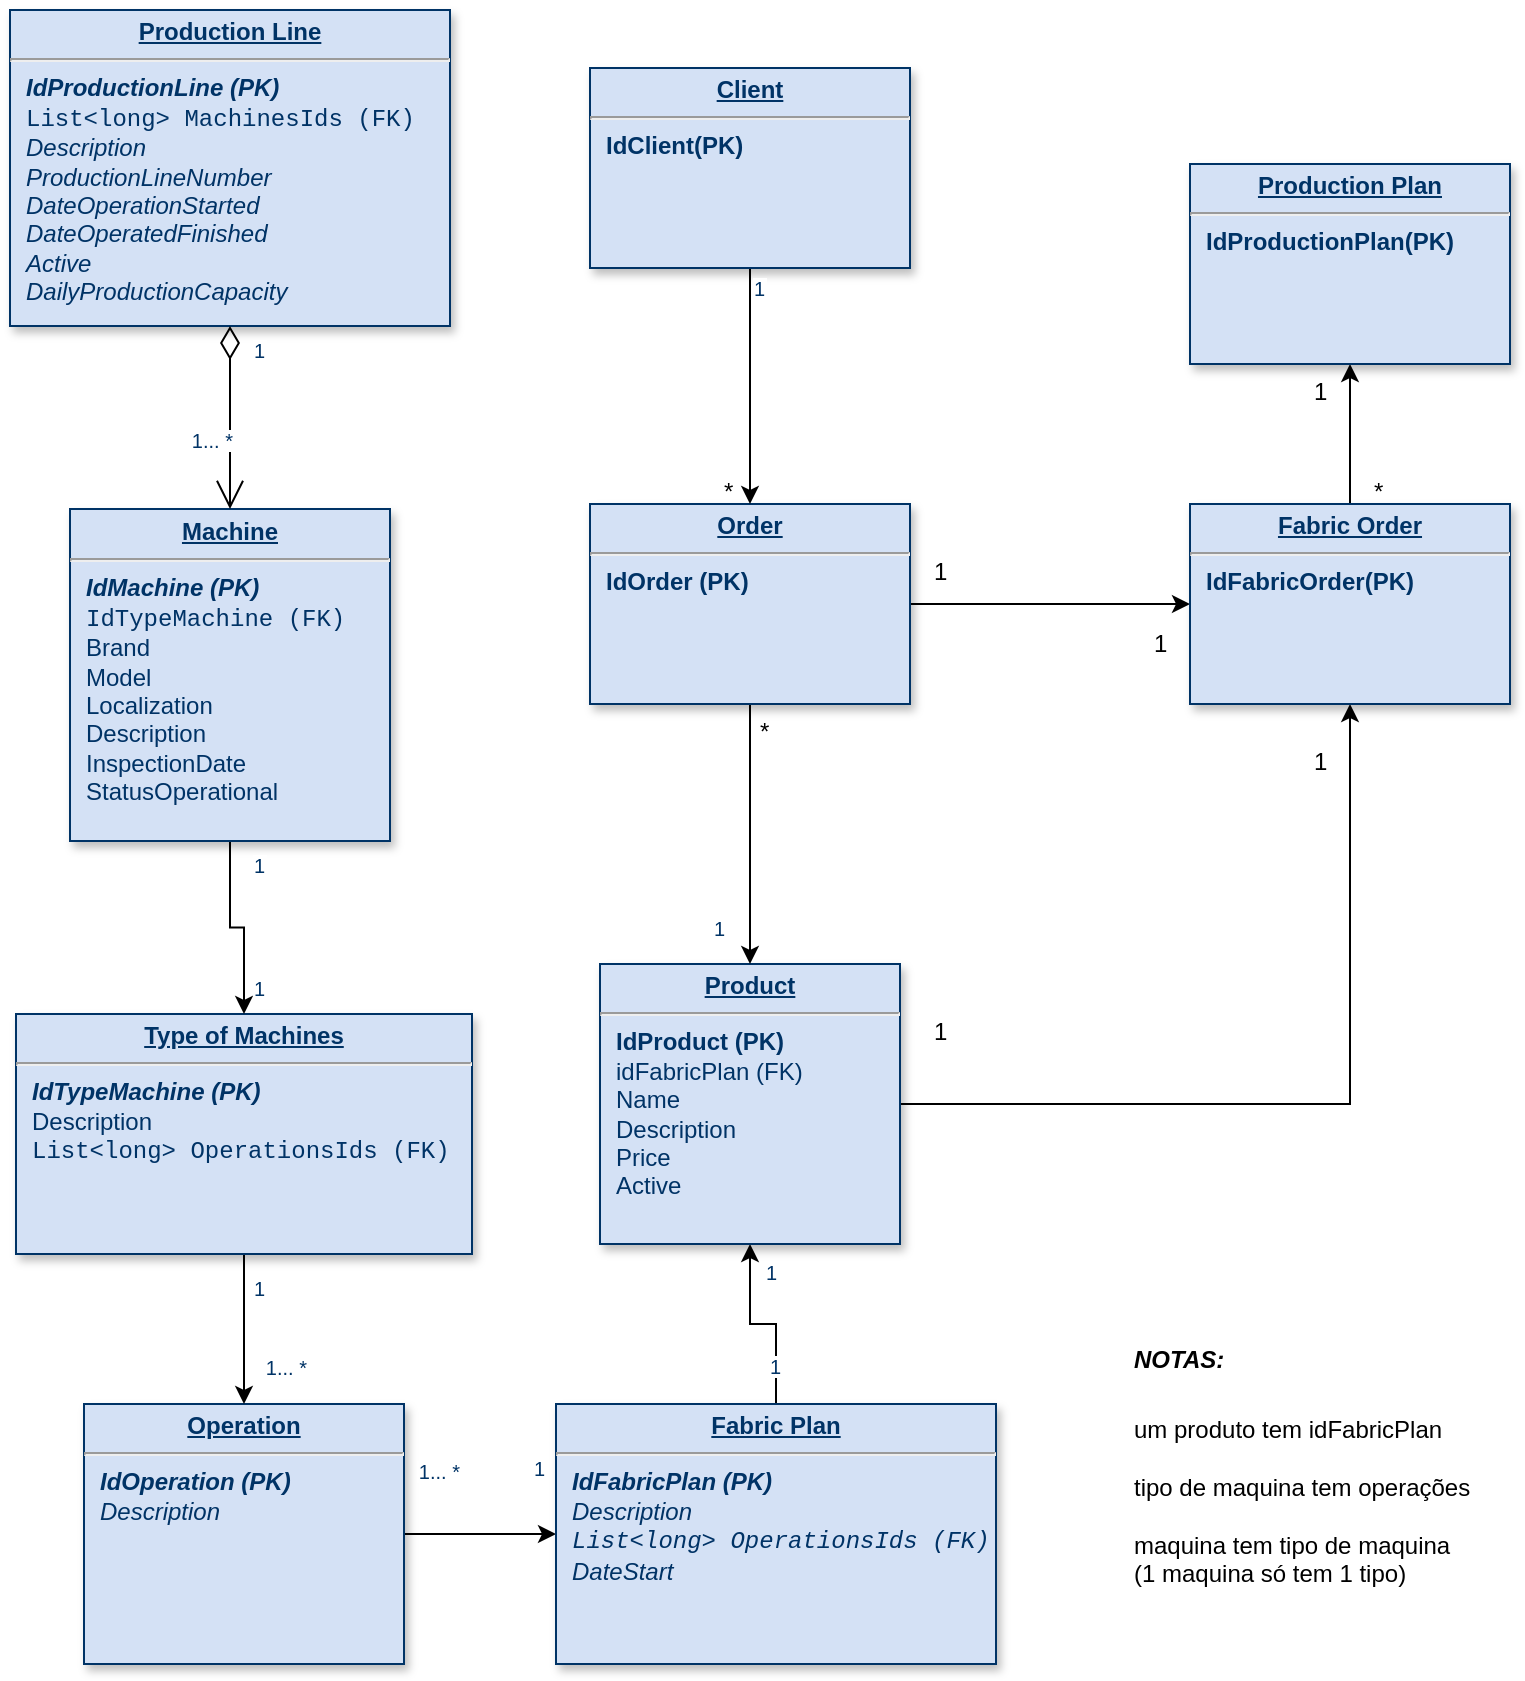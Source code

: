 <mxfile version="12.2.3" type="device" pages="1"><diagram name="Page-1" id="efa7a0a1-bf9b-a30e-e6df-94a7791c09e9"><mxGraphModel dx="1008" dy="423" grid="1" gridSize="10" guides="1" tooltips="1" connect="1" arrows="1" fold="1" page="1" pageScale="1" pageWidth="826" pageHeight="1169" background="#ffffff" math="0" shadow="0"><root><mxCell id="0"/><mxCell id="1" parent="0"/><mxCell id="8j8uPJQYbjqGZ4pbmdRs-105" style="edgeStyle=orthogonalEdgeStyle;rounded=0;orthogonalLoop=1;jettySize=auto;html=1;" parent="1" source="19" target="23" edge="1"><mxGeometry relative="1" as="geometry"/></mxCell><mxCell id="19" value="&lt;p style=&quot;margin: 0px ; margin-top: 4px ; text-align: center ; text-decoration: underline&quot;&gt;&lt;strong&gt;Operation&lt;/strong&gt;&lt;/p&gt;&lt;hr&gt;&lt;p style=&quot;margin: 0px ; margin-left: 8px&quot;&gt;&lt;b&gt;&lt;i&gt;IdOperation (PK)&lt;/i&gt;&lt;/b&gt;&lt;/p&gt;&lt;p style=&quot;margin: 0px 0px 0px 8px&quot;&gt;&lt;i&gt;Description&lt;/i&gt;&lt;/p&gt;" style="verticalAlign=top;align=left;overflow=fill;fontSize=12;fontFamily=Helvetica;html=1;strokeColor=#003366;shadow=1;fillColor=#D4E1F5;fontColor=#003366" parent="1" vertex="1"><mxGeometry x="47" y="720" width="160" height="130" as="geometry"/></mxCell><mxCell id="8j8uPJQYbjqGZ4pbmdRs-104" style="edgeStyle=orthogonalEdgeStyle;rounded=0;orthogonalLoop=1;jettySize=auto;html=1;" parent="1" source="20" target="19" edge="1"><mxGeometry relative="1" as="geometry"/></mxCell><mxCell id="20" value="&lt;p style=&quot;margin: 0px ; margin-top: 4px ; text-align: center ; text-decoration: underline&quot;&gt;&lt;strong&gt;Type of Machines&lt;/strong&gt;&lt;/p&gt;&lt;hr&gt;&lt;p style=&quot;margin: 0px ; margin-left: 8px&quot;&gt;&lt;b&gt;&lt;i&gt;IdTypeMachine (PK)&lt;/i&gt;&lt;/b&gt;&lt;/p&gt;&lt;p style=&quot;margin: 0px ; margin-left: 8px&quot;&gt;Description&lt;/p&gt;&lt;p style=&quot;margin: 0px ; margin-left: 8px&quot;&gt;&lt;font face=&quot;Courier New&quot;&gt;List&amp;lt;long&amp;gt; OperationsIds (FK)&lt;/font&gt;&lt;/p&gt;&lt;p style=&quot;margin: 0px ; margin-left: 8px&quot;&gt;&lt;br&gt;&lt;/p&gt;" style="verticalAlign=top;align=left;overflow=fill;fontSize=12;fontFamily=Helvetica;html=1;strokeColor=#003366;shadow=1;fillColor=#D4E1F5;fontColor=#003366" parent="1" vertex="1"><mxGeometry x="13" y="525" width="228" height="120" as="geometry"/></mxCell><mxCell id="8j8uPJQYbjqGZ4pbmdRs-118" style="edgeStyle=orthogonalEdgeStyle;rounded=0;orthogonalLoop=1;jettySize=auto;html=1;" parent="1" source="21" target="20" edge="1"><mxGeometry relative="1" as="geometry"/></mxCell><mxCell id="21" value="&lt;p style=&quot;margin: 0px ; margin-top: 4px ; text-align: center ; text-decoration: underline&quot;&gt;&lt;strong&gt;Machine&lt;/strong&gt;&lt;/p&gt;&lt;hr&gt;&lt;p style=&quot;margin: 0px ; margin-left: 8px&quot;&gt;&lt;b&gt;&lt;i&gt;IdMachine (PK)&lt;/i&gt;&lt;/b&gt;&lt;/p&gt;&lt;p style=&quot;margin: 0px ; margin-left: 8px&quot;&gt;&lt;font face=&quot;Courier New&quot;&gt;IdTypeMachine (FK)&lt;/font&gt;&lt;/p&gt;&lt;p style=&quot;margin: 0px ; margin-left: 8px&quot;&gt;Brand&lt;/p&gt;&lt;p style=&quot;margin: 0px ; margin-left: 8px&quot;&gt;Model&lt;/p&gt;&lt;p style=&quot;margin: 0px ; margin-left: 8px&quot;&gt;Localization&lt;/p&gt;&lt;p style=&quot;margin: 0px ; margin-left: 8px&quot;&gt;Description&lt;/p&gt;&lt;p style=&quot;margin: 0px ; margin-left: 8px&quot;&gt;InspectionDate&lt;/p&gt;&lt;p style=&quot;margin: 0px ; margin-left: 8px&quot;&gt;StatusOperational&lt;/p&gt;" style="verticalAlign=top;align=left;overflow=fill;fontSize=12;fontFamily=Helvetica;html=1;strokeColor=#003366;shadow=1;fillColor=#D4E1F5;fontColor=#003366" parent="1" vertex="1"><mxGeometry x="40" y="272.5" width="160" height="166" as="geometry"/></mxCell><mxCell id="8j8uPJQYbjqGZ4pbmdRs-106" style="edgeStyle=orthogonalEdgeStyle;rounded=0;orthogonalLoop=1;jettySize=auto;html=1;entryX=0.5;entryY=1;entryDx=0;entryDy=0;" parent="1" source="23" target="29" edge="1"><mxGeometry relative="1" as="geometry"/></mxCell><mxCell id="23" value="&lt;p style=&quot;margin: 0px ; margin-top: 4px ; text-align: center ; text-decoration: underline&quot;&gt;&lt;strong&gt;Fabric Plan&lt;/strong&gt;&lt;/p&gt;&lt;hr&gt;&lt;p style=&quot;margin: 0px ; margin-left: 8px&quot;&gt;&lt;b&gt;&lt;i&gt;IdFabricPlan (PK)&lt;/i&gt;&lt;/b&gt;&lt;/p&gt;&lt;p style=&quot;margin: 0px ; margin-left: 8px&quot;&gt;&lt;i&gt;Description&lt;/i&gt;&lt;/p&gt;&lt;p style=&quot;margin: 0px ; margin-left: 8px&quot;&gt;&lt;i&gt;&lt;font face=&quot;Courier New&quot;&gt;List&amp;lt;long&amp;gt; OperationsIds (FK)&lt;/font&gt;&lt;/i&gt;&lt;/p&gt;&lt;p style=&quot;margin: 0px ; margin-left: 8px&quot;&gt;&lt;/p&gt;&lt;p style=&quot;margin: 0px ; margin-left: 8px&quot;&gt;&lt;i&gt;DateStart&lt;/i&gt;&lt;/p&gt;" style="verticalAlign=top;align=left;overflow=fill;fontSize=12;fontFamily=Helvetica;html=1;strokeColor=#003366;shadow=1;fillColor=#D4E1F5;fontColor=#003366" parent="1" vertex="1"><mxGeometry x="283" y="720" width="220" height="130" as="geometry"/></mxCell><mxCell id="25" value="&lt;p style=&quot;margin: 0px ; margin-top: 4px ; text-align: center ; text-decoration: underline&quot;&gt;&lt;strong&gt;Production Line&lt;/strong&gt;&lt;/p&gt;&lt;hr&gt;&lt;p style=&quot;margin: 0px ; margin-left: 8px&quot;&gt;&lt;b&gt;&lt;i&gt;IdProductionLine (PK)&lt;/i&gt;&lt;/b&gt;&lt;/p&gt;&lt;p style=&quot;margin: 0px ; margin-left: 8px&quot;&gt;&lt;span style=&quot;font-family: &amp;#34;courier new&amp;#34;&quot;&gt;List&amp;lt;long&amp;gt; MachinesIds (FK)&lt;/span&gt;&lt;b&gt;&lt;i&gt;&lt;br&gt;&lt;/i&gt;&lt;/b&gt;&lt;/p&gt;&lt;p style=&quot;margin: 0px ; margin-left: 8px&quot;&gt;&lt;i&gt;Description&lt;/i&gt;&lt;/p&gt;&lt;p style=&quot;margin: 0px ; margin-left: 8px&quot;&gt;&lt;i&gt;ProductionLineNumber&lt;/i&gt;&lt;/p&gt;&lt;p style=&quot;margin: 0px ; margin-left: 8px&quot;&gt;&lt;i&gt;DateOperationStarted&lt;/i&gt;&lt;/p&gt;&lt;p style=&quot;margin: 0px ; margin-left: 8px&quot;&gt;&lt;i&gt;DateOperatedFinished&lt;/i&gt;&lt;/p&gt;&lt;p style=&quot;margin: 0px ; margin-left: 8px&quot;&gt;&lt;i&gt;Active&lt;/i&gt;&lt;/p&gt;&lt;p style=&quot;margin: 0px ; margin-left: 8px&quot;&gt;&lt;i&gt;&lt;/i&gt;&lt;/p&gt;&lt;p style=&quot;margin: 0px ; margin-left: 8px&quot;&gt;&lt;i&gt;DailyProductionCapacity&lt;/i&gt;&lt;/p&gt;" style="verticalAlign=top;align=left;overflow=fill;fontSize=12;fontFamily=Helvetica;html=1;strokeColor=#003366;shadow=1;fillColor=#D4E1F5;fontColor=#003366" parent="1" vertex="1"><mxGeometry x="10" y="23" width="220" height="158" as="geometry"/></mxCell><mxCell id="8j8uPJQYbjqGZ4pbmdRs-113" style="edgeStyle=orthogonalEdgeStyle;rounded=0;orthogonalLoop=1;jettySize=auto;html=1;entryX=0.5;entryY=1;entryDx=0;entryDy=0;" parent="1" source="29" target="8j8uPJQYbjqGZ4pbmdRs-111" edge="1"><mxGeometry relative="1" as="geometry"/></mxCell><mxCell id="29" value="&lt;p style=&quot;margin: 0px ; margin-top: 4px ; text-align: center ; text-decoration: underline&quot;&gt;&lt;strong&gt;Product&lt;/strong&gt;&lt;/p&gt;&lt;hr&gt;&lt;p style=&quot;margin: 0px ; margin-left: 8px&quot;&gt;&lt;b&gt;IdProduct (PK)&lt;/b&gt;&lt;/p&gt;&lt;p style=&quot;margin: 0px ; margin-left: 8px&quot;&gt;idFabricPlan (FK)&lt;/p&gt;&lt;p style=&quot;margin: 0px ; margin-left: 8px&quot;&gt;Name&lt;/p&gt;&lt;p style=&quot;margin: 0px ; margin-left: 8px&quot;&gt;Description&lt;/p&gt;&lt;p style=&quot;margin: 0px ; margin-left: 8px&quot;&gt;Price&lt;/p&gt;&lt;p style=&quot;margin: 0px ; margin-left: 8px&quot;&gt;Active&lt;/p&gt;&lt;p style=&quot;margin: 0px ; margin-left: 8px&quot;&gt;&lt;b&gt;&lt;br&gt;&lt;/b&gt;&lt;/p&gt;" style="verticalAlign=top;align=left;overflow=fill;fontSize=12;fontFamily=Helvetica;html=1;strokeColor=#003366;shadow=1;fillColor=#D4E1F5;fontColor=#003366" parent="1" vertex="1"><mxGeometry x="305" y="500" width="150" height="140" as="geometry"/></mxCell><mxCell id="90" value="" style="endArrow=open;endSize=12;startArrow=diamondThin;startSize=14;startFill=0;edgeStyle=orthogonalEdgeStyle" parent="1" source="25" target="21" edge="1"><mxGeometry x="620" y="340" as="geometry"><mxPoint x="620" y="340" as="sourcePoint"/><mxPoint x="780" y="340" as="targetPoint"/></mxGeometry></mxCell><mxCell id="91" value="1" style="resizable=0;align=left;verticalAlign=top;labelBackgroundColor=#ffffff;fontSize=10;strokeColor=#003366;shadow=1;fillColor=#D4E1F5;fontColor=#003366" parent="90" connectable="0" vertex="1"><mxGeometry x="-1" relative="1" as="geometry"><mxPoint x="10" as="offset"/></mxGeometry></mxCell><mxCell id="92" value="1... *" style="resizable=0;align=right;verticalAlign=top;labelBackgroundColor=#ffffff;fontSize=10;strokeColor=#003366;shadow=1;fillColor=#D4E1F5;fontColor=#003366" parent="90" connectable="0" vertex="1"><mxGeometry x="1" relative="1" as="geometry"><mxPoint x="40" y="417.0" as="offset"/></mxGeometry></mxCell><mxCell id="8j8uPJQYbjqGZ4pbmdRs-110" style="edgeStyle=orthogonalEdgeStyle;rounded=0;orthogonalLoop=1;jettySize=auto;html=1;" parent="1" source="8j8uPJQYbjqGZ4pbmdRs-107" target="29" edge="1"><mxGeometry relative="1" as="geometry"/></mxCell><mxCell id="8j8uPJQYbjqGZ4pbmdRs-115" style="edgeStyle=orthogonalEdgeStyle;rounded=0;orthogonalLoop=1;jettySize=auto;html=1;entryX=0;entryY=0.5;entryDx=0;entryDy=0;" parent="1" source="8j8uPJQYbjqGZ4pbmdRs-107" target="8j8uPJQYbjqGZ4pbmdRs-111" edge="1"><mxGeometry relative="1" as="geometry"/></mxCell><mxCell id="8j8uPJQYbjqGZ4pbmdRs-107" value="&lt;p style=&quot;margin: 0px ; margin-top: 4px ; text-align: center ; text-decoration: underline&quot;&gt;&lt;strong&gt;Order&lt;/strong&gt;&lt;/p&gt;&lt;hr&gt;&lt;p style=&quot;margin: 0px ; margin-left: 8px&quot;&gt;&lt;b&gt;IdOrder (PK)&lt;/b&gt;&lt;/p&gt;&lt;p style=&quot;margin: 0px ; margin-left: 8px&quot;&gt;&lt;b&gt;&lt;br&gt;&lt;/b&gt;&lt;/p&gt;" style="verticalAlign=top;align=left;overflow=fill;fontSize=12;fontFamily=Helvetica;html=1;strokeColor=#003366;shadow=1;fillColor=#D4E1F5;fontColor=#003366" parent="1" vertex="1"><mxGeometry x="300" y="270" width="160" height="100" as="geometry"/></mxCell><mxCell id="8j8uPJQYbjqGZ4pbmdRs-109" style="edgeStyle=orthogonalEdgeStyle;rounded=0;orthogonalLoop=1;jettySize=auto;html=1;" parent="1" source="8j8uPJQYbjqGZ4pbmdRs-108" target="8j8uPJQYbjqGZ4pbmdRs-107" edge="1"><mxGeometry relative="1" as="geometry"/></mxCell><mxCell id="8j8uPJQYbjqGZ4pbmdRs-108" value="&lt;p style=&quot;margin: 0px ; margin-top: 4px ; text-align: center ; text-decoration: underline&quot;&gt;&lt;strong&gt;Client&lt;/strong&gt;&lt;/p&gt;&lt;hr&gt;&lt;p style=&quot;margin: 0px ; margin-left: 8px&quot;&gt;&lt;b&gt;IdClient(PK)&lt;/b&gt;&lt;/p&gt;" style="verticalAlign=top;align=left;overflow=fill;fontSize=12;fontFamily=Helvetica;html=1;strokeColor=#003366;shadow=1;fillColor=#D4E1F5;fontColor=#003366" parent="1" vertex="1"><mxGeometry x="300" y="52" width="160" height="100" as="geometry"/></mxCell><mxCell id="8j8uPJQYbjqGZ4pbmdRs-116" style="edgeStyle=orthogonalEdgeStyle;rounded=0;orthogonalLoop=1;jettySize=auto;html=1;" parent="1" source="8j8uPJQYbjqGZ4pbmdRs-111" target="8j8uPJQYbjqGZ4pbmdRs-112" edge="1"><mxGeometry relative="1" as="geometry"/></mxCell><mxCell id="8j8uPJQYbjqGZ4pbmdRs-111" value="&lt;p style=&quot;margin: 0px ; margin-top: 4px ; text-align: center ; text-decoration: underline&quot;&gt;&lt;strong&gt;Fabric Order&lt;br&gt;&lt;/strong&gt;&lt;/p&gt;&lt;hr&gt;&lt;p style=&quot;margin: 0px ; margin-left: 8px&quot;&gt;&lt;b&gt;IdFabricOrder(PK)&lt;/b&gt;&lt;/p&gt;" style="verticalAlign=top;align=left;overflow=fill;fontSize=12;fontFamily=Helvetica;html=1;strokeColor=#003366;shadow=1;fillColor=#D4E1F5;fontColor=#003366" parent="1" vertex="1"><mxGeometry x="600" y="270" width="160" height="100" as="geometry"/></mxCell><mxCell id="8j8uPJQYbjqGZ4pbmdRs-112" value="&lt;p style=&quot;margin: 0px ; margin-top: 4px ; text-align: center ; text-decoration: underline&quot;&gt;&lt;strong&gt;Production Plan&lt;br&gt;&lt;/strong&gt;&lt;/p&gt;&lt;hr&gt;&lt;p style=&quot;margin: 0px ; margin-left: 8px&quot;&gt;&lt;b&gt;IdProductionPlan(PK)&lt;/b&gt;&lt;/p&gt;" style="verticalAlign=top;align=left;overflow=fill;fontSize=12;fontFamily=Helvetica;html=1;strokeColor=#003366;shadow=1;fillColor=#D4E1F5;fontColor=#003366" parent="1" vertex="1"><mxGeometry x="600" y="100" width="160" height="100" as="geometry"/></mxCell><mxCell id="8j8uPJQYbjqGZ4pbmdRs-117" value="1" style="resizable=0;align=left;verticalAlign=top;labelBackgroundColor=#ffffff;fontSize=10;strokeColor=#003366;shadow=1;fillColor=#D4E1F5;fontColor=#003366" parent="1" connectable="0" vertex="1"><mxGeometry x="120" y="500" as="geometry"><mxPoint x="10" as="offset"/></mxGeometry></mxCell><mxCell id="8j8uPJQYbjqGZ4pbmdRs-120" value="1" style="resizable=0;align=left;verticalAlign=top;labelBackgroundColor=#ffffff;fontSize=10;strokeColor=#003366;shadow=1;fillColor=#D4E1F5;fontColor=#003366" parent="1" connectable="0" vertex="1"><mxGeometry x="120" y="438.5" as="geometry"><mxPoint x="10" as="offset"/></mxGeometry></mxCell><mxCell id="8j8uPJQYbjqGZ4pbmdRs-121" value="1" style="resizable=0;align=left;verticalAlign=top;labelBackgroundColor=#ffffff;fontSize=10;strokeColor=#003366;shadow=1;fillColor=#D4E1F5;fontColor=#003366" parent="1" connectable="0" vertex="1"><mxGeometry x="120" y="650" as="geometry"><mxPoint x="10" as="offset"/></mxGeometry></mxCell><mxCell id="8j8uPJQYbjqGZ4pbmdRs-122" value="1... *" style="resizable=0;align=right;verticalAlign=top;labelBackgroundColor=#ffffff;fontSize=10;strokeColor=#003366;shadow=1;fillColor=#D4E1F5;fontColor=#003366" parent="1" connectable="0" vertex="1"><mxGeometry x="126.5" y="254.5" as="geometry"><mxPoint x="-3.5" y="-28.5" as="offset"/></mxGeometry></mxCell><mxCell id="8j8uPJQYbjqGZ4pbmdRs-126" value="1... *" style="resizable=0;align=right;verticalAlign=top;labelBackgroundColor=#ffffff;fontSize=10;strokeColor=#003366;shadow=1;fillColor=#D4E1F5;fontColor=#003366" parent="1" connectable="0" vertex="1"><mxGeometry x="240" y="770.0" as="geometry"><mxPoint x="-3.5" y="-28.5" as="offset"/></mxGeometry></mxCell><mxCell id="8j8uPJQYbjqGZ4pbmdRs-127" value="1" style="resizable=0;align=left;verticalAlign=top;labelBackgroundColor=#ffffff;fontSize=10;strokeColor=#003366;shadow=1;fillColor=#D4E1F5;fontColor=#003366" parent="1" connectable="0" vertex="1"><mxGeometry x="260" y="740" as="geometry"><mxPoint x="10" as="offset"/></mxGeometry></mxCell><mxCell id="8j8uPJQYbjqGZ4pbmdRs-128" value="1" style="resizable=0;align=left;verticalAlign=top;labelBackgroundColor=#ffffff;fontSize=10;strokeColor=#003366;shadow=1;fillColor=#D4E1F5;fontColor=#003366" parent="1" connectable="0" vertex="1"><mxGeometry x="240" y="750" as="geometry"><mxPoint x="148" y="-61" as="offset"/></mxGeometry></mxCell><mxCell id="8j8uPJQYbjqGZ4pbmdRs-129" value="1" style="resizable=0;align=left;verticalAlign=top;labelBackgroundColor=#ffffff;fontSize=10;strokeColor=#003366;shadow=1;fillColor=#D4E1F5;fontColor=#003366" parent="1" connectable="0" vertex="1"><mxGeometry x="300" y="780" as="geometry"><mxPoint x="86" y="-138" as="offset"/></mxGeometry></mxCell><mxCell id="8j8uPJQYbjqGZ4pbmdRs-130" value="" style="resizable=0;align=left;verticalAlign=top;labelBackgroundColor=#ffffff;fontSize=10;strokeColor=#003366;shadow=1;fillColor=#D4E1F5;fontColor=#003366" parent="1" connectable="0" vertex="1"><mxGeometry x="280" y="750" as="geometry"><mxPoint x="56" y="-424" as="offset"/></mxGeometry></mxCell><mxCell id="8j8uPJQYbjqGZ4pbmdRs-131" value="1" style="resizable=0;align=left;verticalAlign=top;labelBackgroundColor=#ffffff;fontSize=10;strokeColor=#003366;shadow=1;fillColor=#D4E1F5;fontColor=#003366" parent="1" connectable="0" vertex="1"><mxGeometry x="350" y="470" as="geometry"><mxPoint x="10" as="offset"/></mxGeometry></mxCell><mxCell id="8j8uPJQYbjqGZ4pbmdRs-132" value="*" style="text;html=1;" parent="1" vertex="1"><mxGeometry x="383" y="370" width="30" height="30" as="geometry"/></mxCell><mxCell id="8j8uPJQYbjqGZ4pbmdRs-133" value="*" style="text;html=1;" parent="1" vertex="1"><mxGeometry x="365" y="250" width="30" height="30" as="geometry"/></mxCell><mxCell id="8j8uPJQYbjqGZ4pbmdRs-137" value="1" style="resizable=0;align=left;verticalAlign=top;labelBackgroundColor=#ffffff;fontSize=10;strokeColor=#003366;shadow=1;fillColor=#D4E1F5;fontColor=#003366" parent="1" connectable="0" vertex="1"><mxGeometry x="370" y="150" as="geometry"><mxPoint x="10" as="offset"/></mxGeometry></mxCell><mxCell id="8j8uPJQYbjqGZ4pbmdRs-138" value="1" style="text;html=1;" parent="1" vertex="1"><mxGeometry x="470" y="520" width="30" height="30" as="geometry"/></mxCell><mxCell id="8j8uPJQYbjqGZ4pbmdRs-139" value="1" style="text;html=1;" parent="1" vertex="1"><mxGeometry x="660" y="385" width="30" height="30" as="geometry"/></mxCell><mxCell id="8j8uPJQYbjqGZ4pbmdRs-140" value="1" style="text;html=1;" parent="1" vertex="1"><mxGeometry x="470" y="290" width="30" height="30" as="geometry"/></mxCell><mxCell id="8j8uPJQYbjqGZ4pbmdRs-141" value="1" style="text;html=1;" parent="1" vertex="1"><mxGeometry x="580" y="325.5" width="30" height="30" as="geometry"/></mxCell><mxCell id="8j8uPJQYbjqGZ4pbmdRs-142" value="1" style="text;html=1;" parent="1" vertex="1"><mxGeometry x="660" y="200" width="30" height="30" as="geometry"/></mxCell><mxCell id="8j8uPJQYbjqGZ4pbmdRs-143" value="*" style="text;html=1;" parent="1" vertex="1"><mxGeometry x="690" y="250" width="30" height="30" as="geometry"/></mxCell><mxCell id="hhZRXwAg-HAg5iXCVj07-92" value="&lt;div&gt;um produto tem idFabricPlan&lt;/div&gt;&lt;div&gt;&lt;br&gt;&lt;/div&gt;&lt;div&gt;tipo de maquina tem operações&lt;/div&gt;&lt;div&gt;&lt;br&gt;&lt;/div&gt;&lt;div&gt;maquina tem tipo de maquina&amp;nbsp;&lt;/div&gt;&lt;div&gt;(1 maquina só tem 1 tipo)&lt;/div&gt;" style="text;html=1;resizable=0;points=[];autosize=1;align=left;verticalAlign=top;spacingTop=-4;" parent="1" vertex="1"><mxGeometry x="570" y="722.5" width="180" height="90" as="geometry"/></mxCell><mxCell id="hhZRXwAg-HAg5iXCVj07-93" value="&lt;b&gt;&lt;i&gt;NOTAS:&lt;/i&gt;&lt;/b&gt;" style="text;html=1;resizable=0;points=[];autosize=1;align=left;verticalAlign=top;spacingTop=-4;" parent="1" vertex="1"><mxGeometry x="570" y="687.5" width="60" height="20" as="geometry"/></mxCell></root></mxGraphModel></diagram></mxfile>